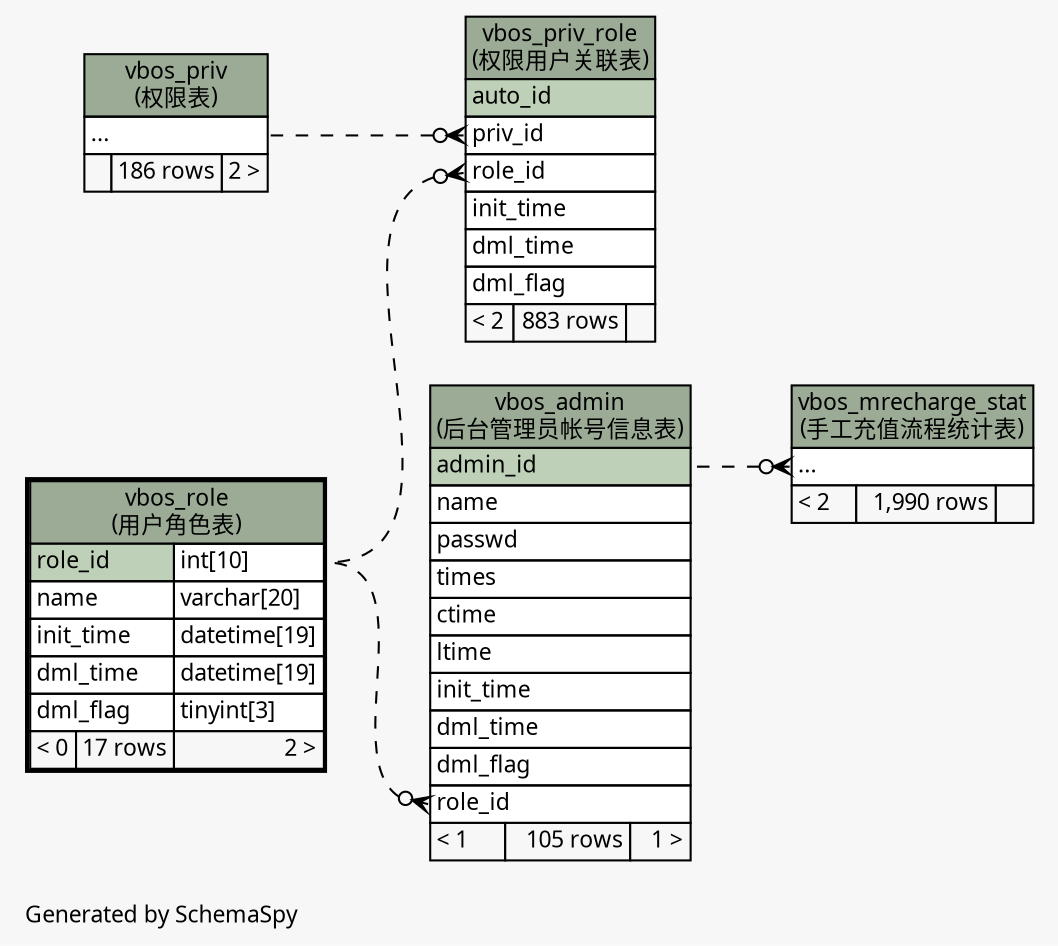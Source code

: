 // dot 2.26.0 on Linux 2.6.32-504.3.3.el6.x86_64
// SchemaSpy rev Unknown
digraph "impliedTwoDegreesRelationshipsDiagram" {
  graph [
    rankdir="RL"
    bgcolor="#f7f7f7"
    label="\nGenerated by SchemaSpy"
    labeljust="l"
    nodesep="0.18"
    ranksep="0.46"
    fontname="Microsoft YaHei"
    fontsize="11"
  ];
  node [
    fontname="Microsoft YaHei"
    fontsize="11"
    shape="plaintext"
  ];
  edge [
    arrowsize="0.8"
  ];
  "vbos_admin":"role_id":w -> "vbos_role":"role_id.type":e [arrowhead=none dir=back arrowtail=crowodot style=dashed];
  "vbos_mrecharge_stat":"elipses":w -> "vbos_admin":"admin_id":e [arrowhead=none dir=back arrowtail=crowodot style=dashed];
  "vbos_priv_role":"priv_id":w -> "vbos_priv":"elipses":e [arrowhead=none dir=back arrowtail=crowodot style=dashed];
  "vbos_priv_role":"role_id":w -> "vbos_role":"role_id.type":e [arrowhead=none dir=back arrowtail=crowodot style=dashed];
  "vbos_admin" [
    label=<
    <TABLE BORDER="0" CELLBORDER="1" CELLSPACING="0" BGCOLOR="#ffffff">
      <TR><TD COLSPAN="3" BGCOLOR="#9bab96" ALIGN="CENTER">vbos_admin<br/>(后台管理员帐号信息表)</TD></TR>
      <TR><TD PORT="admin_id" COLSPAN="3" BGCOLOR="#bed1b8" ALIGN="LEFT">admin_id</TD></TR>
      <TR><TD PORT="name" COLSPAN="3" ALIGN="LEFT">name</TD></TR>
      <TR><TD PORT="passwd" COLSPAN="3" ALIGN="LEFT">passwd</TD></TR>
      <TR><TD PORT="times" COLSPAN="3" ALIGN="LEFT">times</TD></TR>
      <TR><TD PORT="ctime" COLSPAN="3" ALIGN="LEFT">ctime</TD></TR>
      <TR><TD PORT="ltime" COLSPAN="3" ALIGN="LEFT">ltime</TD></TR>
      <TR><TD PORT="init_time" COLSPAN="3" ALIGN="LEFT">init_time</TD></TR>
      <TR><TD PORT="dml_time" COLSPAN="3" ALIGN="LEFT">dml_time</TD></TR>
      <TR><TD PORT="dml_flag" COLSPAN="3" ALIGN="LEFT">dml_flag</TD></TR>
      <TR><TD PORT="role_id" COLSPAN="3" ALIGN="LEFT">role_id</TD></TR>
      <TR><TD ALIGN="LEFT" BGCOLOR="#f7f7f7">&lt; 1</TD><TD ALIGN="RIGHT" BGCOLOR="#f7f7f7">105 rows</TD><TD ALIGN="RIGHT" BGCOLOR="#f7f7f7">1 &gt;</TD></TR>
    </TABLE>>
    URL="vbos_admin.html"
    tooltip="vbos_admin"
  ];
  "vbos_mrecharge_stat" [
    label=<
    <TABLE BORDER="0" CELLBORDER="1" CELLSPACING="0" BGCOLOR="#ffffff">
      <TR><TD COLSPAN="3" BGCOLOR="#9bab96" ALIGN="CENTER">vbos_mrecharge_stat<br/>(手工充值流程统计表)</TD></TR>
      <TR><TD PORT="elipses" COLSPAN="3" ALIGN="LEFT">...</TD></TR>
      <TR><TD ALIGN="LEFT" BGCOLOR="#f7f7f7">&lt; 2</TD><TD ALIGN="RIGHT" BGCOLOR="#f7f7f7">1,990 rows</TD><TD ALIGN="RIGHT" BGCOLOR="#f7f7f7">  </TD></TR>
    </TABLE>>
    URL="vbos_mrecharge_stat.html"
    tooltip="vbos_mrecharge_stat"
  ];
  "vbos_priv" [
    label=<
    <TABLE BORDER="0" CELLBORDER="1" CELLSPACING="0" BGCOLOR="#ffffff">
      <TR><TD COLSPAN="3" BGCOLOR="#9bab96" ALIGN="CENTER">vbos_priv<br/>(权限表)</TD></TR>
      <TR><TD PORT="elipses" COLSPAN="3" ALIGN="LEFT">...</TD></TR>
      <TR><TD ALIGN="LEFT" BGCOLOR="#f7f7f7">  </TD><TD ALIGN="RIGHT" BGCOLOR="#f7f7f7">186 rows</TD><TD ALIGN="RIGHT" BGCOLOR="#f7f7f7">2 &gt;</TD></TR>
    </TABLE>>
    URL="vbos_priv.html"
    tooltip="vbos_priv"
  ];
  "vbos_priv_role" [
    label=<
    <TABLE BORDER="0" CELLBORDER="1" CELLSPACING="0" BGCOLOR="#ffffff">
      <TR><TD COLSPAN="3" BGCOLOR="#9bab96" ALIGN="CENTER">vbos_priv_role<br/>(权限用户关联表)</TD></TR>
      <TR><TD PORT="auto_id" COLSPAN="3" BGCOLOR="#bed1b8" ALIGN="LEFT">auto_id</TD></TR>
      <TR><TD PORT="priv_id" COLSPAN="3" ALIGN="LEFT">priv_id</TD></TR>
      <TR><TD PORT="role_id" COLSPAN="3" ALIGN="LEFT">role_id</TD></TR>
      <TR><TD PORT="init_time" COLSPAN="3" ALIGN="LEFT">init_time</TD></TR>
      <TR><TD PORT="dml_time" COLSPAN="3" ALIGN="LEFT">dml_time</TD></TR>
      <TR><TD PORT="dml_flag" COLSPAN="3" ALIGN="LEFT">dml_flag</TD></TR>
      <TR><TD ALIGN="LEFT" BGCOLOR="#f7f7f7">&lt; 2</TD><TD ALIGN="RIGHT" BGCOLOR="#f7f7f7">883 rows</TD><TD ALIGN="RIGHT" BGCOLOR="#f7f7f7">  </TD></TR>
    </TABLE>>
    URL="vbos_priv_role.html"
    tooltip="vbos_priv_role"
  ];
  "vbos_role" [
    label=<
    <TABLE BORDER="2" CELLBORDER="1" CELLSPACING="0" BGCOLOR="#ffffff">
      <TR><TD COLSPAN="3" BGCOLOR="#9bab96" ALIGN="CENTER">vbos_role<br/>(用户角色表)</TD></TR>
      <TR><TD PORT="role_id" COLSPAN="2" BGCOLOR="#bed1b8" ALIGN="LEFT">role_id</TD><TD PORT="role_id.type" ALIGN="LEFT">int[10]</TD></TR>
      <TR><TD PORT="name" COLSPAN="2" ALIGN="LEFT">name</TD><TD PORT="name.type" ALIGN="LEFT">varchar[20]</TD></TR>
      <TR><TD PORT="init_time" COLSPAN="2" ALIGN="LEFT">init_time</TD><TD PORT="init_time.type" ALIGN="LEFT">datetime[19]</TD></TR>
      <TR><TD PORT="dml_time" COLSPAN="2" ALIGN="LEFT">dml_time</TD><TD PORT="dml_time.type" ALIGN="LEFT">datetime[19]</TD></TR>
      <TR><TD PORT="dml_flag" COLSPAN="2" ALIGN="LEFT">dml_flag</TD><TD PORT="dml_flag.type" ALIGN="LEFT">tinyint[3]</TD></TR>
      <TR><TD ALIGN="LEFT" BGCOLOR="#f7f7f7">&lt; 0</TD><TD ALIGN="RIGHT" BGCOLOR="#f7f7f7">17 rows</TD><TD ALIGN="RIGHT" BGCOLOR="#f7f7f7">2 &gt;</TD></TR>
    </TABLE>>
    URL="vbos_role.html"
    tooltip="vbos_role"
  ];
}
